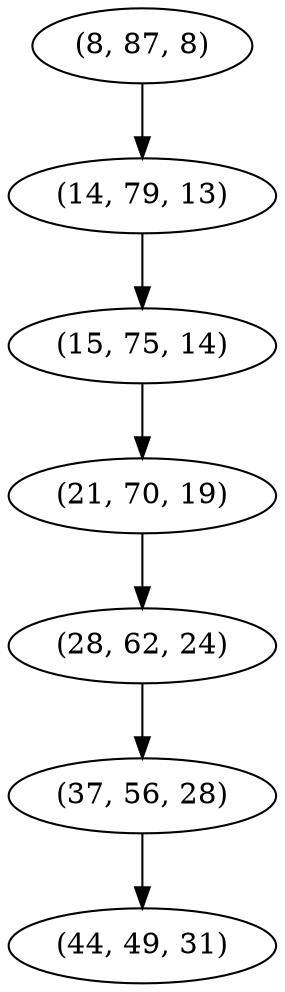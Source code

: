 digraph tree {
    "(8, 87, 8)";
    "(14, 79, 13)";
    "(15, 75, 14)";
    "(21, 70, 19)";
    "(28, 62, 24)";
    "(37, 56, 28)";
    "(44, 49, 31)";
    "(8, 87, 8)" -> "(14, 79, 13)";
    "(14, 79, 13)" -> "(15, 75, 14)";
    "(15, 75, 14)" -> "(21, 70, 19)";
    "(21, 70, 19)" -> "(28, 62, 24)";
    "(28, 62, 24)" -> "(37, 56, 28)";
    "(37, 56, 28)" -> "(44, 49, 31)";
}
